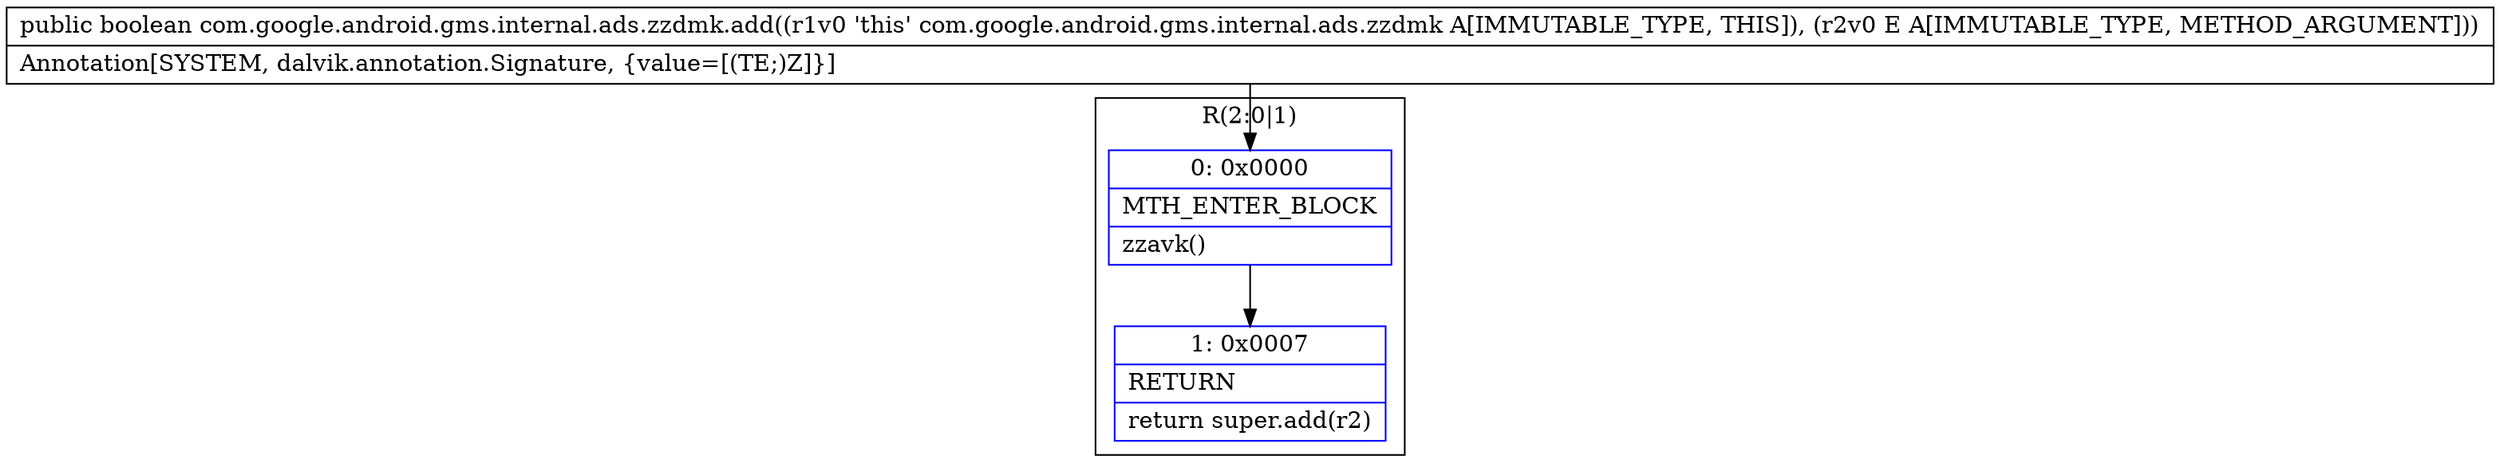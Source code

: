 digraph "CFG forcom.google.android.gms.internal.ads.zzdmk.add(Ljava\/lang\/Object;)Z" {
subgraph cluster_Region_1278593039 {
label = "R(2:0|1)";
node [shape=record,color=blue];
Node_0 [shape=record,label="{0\:\ 0x0000|MTH_ENTER_BLOCK\l|zzavk()\l}"];
Node_1 [shape=record,label="{1\:\ 0x0007|RETURN\l|return super.add(r2)\l}"];
}
MethodNode[shape=record,label="{public boolean com.google.android.gms.internal.ads.zzdmk.add((r1v0 'this' com.google.android.gms.internal.ads.zzdmk A[IMMUTABLE_TYPE, THIS]), (r2v0 E A[IMMUTABLE_TYPE, METHOD_ARGUMENT]))  | Annotation[SYSTEM, dalvik.annotation.Signature, \{value=[(TE;)Z]\}]\l}"];
MethodNode -> Node_0;
Node_0 -> Node_1;
}

